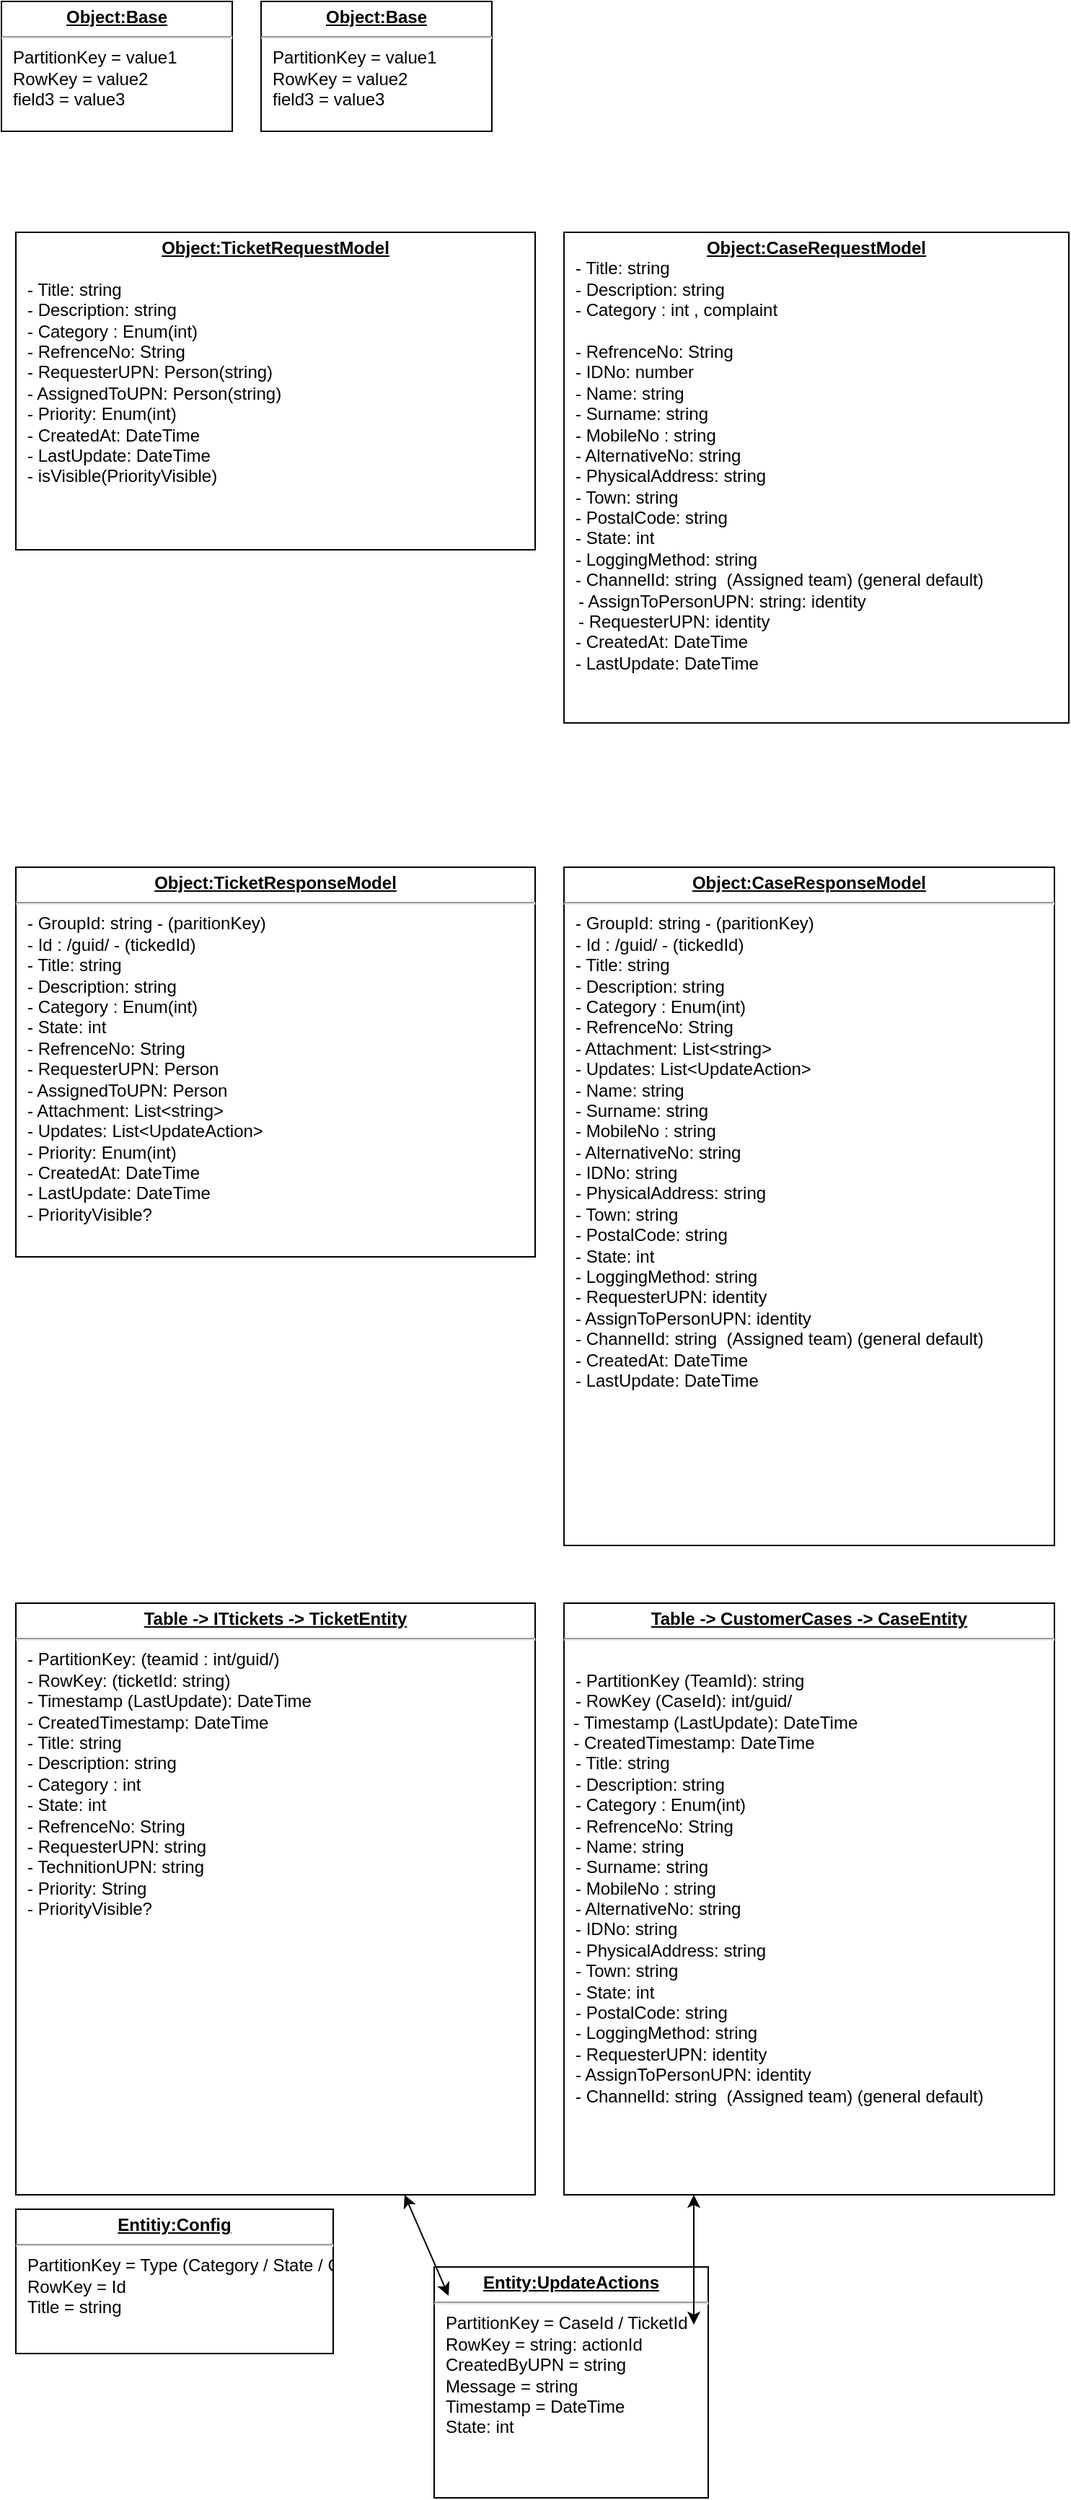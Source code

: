 <mxfile version="17.4.2" type="device"><diagram id="7FjovUC0fNF-Wo4amgPO" name="Page-1"><mxGraphModel dx="745" dy="1065" grid="1" gridSize="10" guides="1" tooltips="1" connect="1" arrows="1" fold="1" page="1" pageScale="1" pageWidth="827" pageHeight="1169" math="0" shadow="0"><root><mxCell id="0"/><mxCell id="1" parent="0"/><mxCell id="pesY3qWvUKqZ4ebxF9aK-1" value="&lt;p style=&quot;margin: 0px ; margin-top: 4px ; text-align: center ; text-decoration: underline&quot;&gt;&lt;b&gt;Object:TicketRequestModel&lt;/b&gt;&lt;/p&gt;&lt;p style=&quot;margin: 0px ; margin-left: 8px&quot;&gt;&lt;br&gt;&lt;/p&gt;&lt;p style=&quot;margin: 0px ; margin-left: 8px&quot;&gt;- Title: string&lt;/p&gt;&lt;p style=&quot;margin: 0px ; margin-left: 8px&quot;&gt;- Description: string&lt;/p&gt;&lt;p style=&quot;margin: 0px ; margin-left: 8px&quot;&gt;- Category : Enum(int)&lt;/p&gt;&lt;p style=&quot;margin: 0px ; margin-left: 8px&quot;&gt;- RefrenceNo: String&lt;/p&gt;&lt;p style=&quot;margin: 0px ; margin-left: 8px&quot;&gt;- RequesterUPN: Person(string)&lt;/p&gt;&lt;p style=&quot;margin: 0px ; margin-left: 8px&quot;&gt;- AssignedToUPN: Person(string)&lt;/p&gt;&lt;p style=&quot;margin: 0px ; margin-left: 8px&quot;&gt;- Priority: Enum(int)&lt;/p&gt;&lt;p style=&quot;margin: 0px ; margin-left: 8px&quot;&gt;&lt;span&gt;- CreatedAt: DateTime&lt;/span&gt;&lt;/p&gt;&lt;p style=&quot;margin: 0px ; margin-left: 8px&quot;&gt;- LastUpdate: DateTime&lt;/p&gt;&lt;p style=&quot;margin: 0px ; margin-left: 8px&quot;&gt;- isVisible(PriorityVisible)&lt;/p&gt;" style="verticalAlign=top;align=left;overflow=fill;fontSize=12;fontFamily=Helvetica;html=1;" parent="1" vertex="1"><mxGeometry x="20" y="170" width="360" height="220" as="geometry"/></mxCell><mxCell id="pesY3qWvUKqZ4ebxF9aK-3" value="&lt;p style=&quot;margin: 0px ; margin-top: 4px ; text-align: center ; text-decoration: underline&quot;&gt;&lt;b&gt;Object:Base&lt;/b&gt;&lt;/p&gt;&lt;hr&gt;&lt;p style=&quot;margin: 0px ; margin-left: 8px&quot;&gt;PartitionKey = value1&lt;br&gt;RowKey = value2&lt;br&gt;field3 = value3&lt;/p&gt;" style="verticalAlign=top;align=left;overflow=fill;fontSize=12;fontFamily=Helvetica;html=1;" parent="1" vertex="1"><mxGeometry x="10" y="10" width="160" height="90" as="geometry"/></mxCell><mxCell id="pesY3qWvUKqZ4ebxF9aK-4" value="&lt;p style=&quot;margin: 0px ; margin-top: 4px ; text-align: center ; text-decoration: underline&quot;&gt;&lt;b&gt;Object:Base&lt;/b&gt;&lt;/p&gt;&lt;hr&gt;&lt;p style=&quot;margin: 0px ; margin-left: 8px&quot;&gt;PartitionKey = value1&lt;br&gt;RowKey = value2&lt;br&gt;field3 = value3&lt;/p&gt;" style="verticalAlign=top;align=left;overflow=fill;fontSize=12;fontFamily=Helvetica;html=1;" parent="1" vertex="1"><mxGeometry x="190" y="10" width="160" height="90" as="geometry"/></mxCell><mxCell id="pesY3qWvUKqZ4ebxF9aK-5" value="&lt;p style=&quot;margin: 0px ; margin-top: 4px ; text-align: center ; text-decoration: underline&quot;&gt;&lt;b&gt;Object:CaseResponseModel&lt;/b&gt;&lt;/p&gt;&lt;hr&gt;&lt;p style=&quot;margin: 0px 0px 0px 8px&quot;&gt;- GroupId: string - (paritionKey)&lt;/p&gt;&lt;p style=&quot;margin: 0px 0px 0px 8px&quot;&gt;- Id : /guid/ - (tickedId)&lt;/p&gt;&lt;p style=&quot;margin: 0px 0px 0px 8px&quot;&gt;- Title: string&lt;/p&gt;&lt;p style=&quot;margin: 0px 0px 0px 8px&quot;&gt;- Description: string&lt;/p&gt;&lt;p style=&quot;margin: 0px 0px 0px 8px&quot;&gt;- Category : Enum(int)&lt;/p&gt;&lt;p style=&quot;margin: 0px 0px 0px 8px&quot;&gt;- RefrenceNo: String&lt;/p&gt;&lt;p style=&quot;margin: 0px 0px 0px 8px&quot;&gt;- Attachment: List&amp;lt;string&amp;gt;&lt;/p&gt;&lt;p style=&quot;margin: 0px 0px 0px 8px&quot;&gt;- Updates: List&amp;lt;UpdateAction&amp;gt;&lt;/p&gt;&lt;p style=&quot;margin: 0px ; margin-left: 8px&quot;&gt;- Name: string&lt;/p&gt;&lt;p style=&quot;margin: 0px ; margin-left: 8px&quot;&gt;- Surname: string&lt;br&gt;&lt;/p&gt;&lt;p style=&quot;margin: 0px ; margin-left: 8px&quot;&gt;- MobileNo : string&lt;br&gt;&lt;/p&gt;&lt;p style=&quot;margin: 0px ; margin-left: 8px&quot;&gt;- AlternativeNo: string&lt;/p&gt;&lt;p style=&quot;margin: 0px ; margin-left: 8px&quot;&gt;- IDNo: string&lt;/p&gt;&lt;p style=&quot;margin: 0px ; margin-left: 8px&quot;&gt;- PhysicalAddress: string&lt;/p&gt;&lt;p style=&quot;margin: 0px ; margin-left: 8px&quot;&gt;- Town: string&lt;/p&gt;&lt;p style=&quot;margin: 0px ; margin-left: 8px&quot;&gt;- PostalCode: string&lt;/p&gt;&lt;p style=&quot;margin: 0px ; margin-left: 8px&quot;&gt;- State: int&lt;/p&gt;&lt;p style=&quot;margin: 0px ; margin-left: 8px&quot;&gt;- LoggingMethod: string&lt;/p&gt;&lt;p style=&quot;margin: 0px ; margin-left: 8px&quot;&gt;- RequesterUPN: identity&lt;br&gt;&lt;/p&gt;&lt;p style=&quot;margin: 0px ; margin-left: 8px&quot;&gt;- AssignToPersonUPN: identity&lt;/p&gt;&lt;p style=&quot;margin: 0px ; margin-left: 8px&quot;&gt;&lt;span&gt;- ChannelId: string&amp;nbsp; (Assigned team) (general default)&lt;/span&gt;&lt;/p&gt;&lt;p style=&quot;margin: 0px 0px 0px 8px&quot;&gt;- CreatedAt: DateTime&lt;/p&gt;&lt;p style=&quot;margin: 0px 0px 0px 8px&quot;&gt;- LastUpdate: DateTime&lt;/p&gt;&amp;nbsp;" style="verticalAlign=top;align=left;overflow=fill;fontSize=12;fontFamily=Helvetica;html=1;" parent="1" vertex="1"><mxGeometry x="400" y="610" width="340" height="470" as="geometry"/></mxCell><mxCell id="pesY3qWvUKqZ4ebxF9aK-6" value="&lt;p style=&quot;margin: 0px ; margin-top: 4px ; text-align: center ; text-decoration: underline&quot;&gt;&lt;b&gt;Table -&amp;gt; CustomerCases -&amp;gt; CaseEntity&lt;/b&gt;&lt;/p&gt;&lt;hr&gt;&lt;p style=&quot;margin: 0px 0px 0px 8px&quot;&gt;&lt;br&gt;&lt;/p&gt;&lt;p style=&quot;margin: 0px 0px 0px 8px&quot;&gt;- PartitionKey (TeamId)&lt;span&gt;: string&lt;/span&gt;&lt;/p&gt;&lt;p style=&quot;margin: 0px 0px 0px 8px&quot;&gt;- RowKey (CaseId): int/guid/&lt;/p&gt;&amp;nbsp; - Timestamp (LastUpdate): DateTime&lt;br&gt;&amp;nbsp; - CreatedTimestamp: DateTime&lt;br&gt;&lt;p style=&quot;margin: 0px 0px 0px 8px&quot;&gt;- Title: string&lt;/p&gt;&lt;p style=&quot;margin: 0px 0px 0px 8px&quot;&gt;- Description: string&lt;/p&gt;&lt;p style=&quot;margin: 0px 0px 0px 8px&quot;&gt;- Category : Enum(int)&lt;/p&gt;&lt;p style=&quot;margin: 0px 0px 0px 8px&quot;&gt;- RefrenceNo: String&lt;/p&gt;&lt;p style=&quot;margin: 0px 0px 0px 8px&quot;&gt;- Name: string&lt;/p&gt;&lt;p style=&quot;margin: 0px 0px 0px 8px&quot;&gt;- Surname: string&lt;br&gt;&lt;/p&gt;&lt;p style=&quot;margin: 0px 0px 0px 8px&quot;&gt;- MobileNo : string&lt;br&gt;&lt;/p&gt;&lt;p style=&quot;margin: 0px 0px 0px 8px&quot;&gt;- AlternativeNo: string&lt;/p&gt;&lt;p style=&quot;margin: 0px 0px 0px 8px&quot;&gt;- IDNo: string&lt;/p&gt;&lt;p style=&quot;margin: 0px 0px 0px 8px&quot;&gt;- PhysicalAddress: string&lt;/p&gt;&lt;p style=&quot;margin: 0px 0px 0px 8px&quot;&gt;- Town: string&lt;/p&gt;&lt;p style=&quot;margin: 0px 0px 0px 8px&quot;&gt;- State: int&lt;/p&gt;&lt;p style=&quot;margin: 0px 0px 0px 8px&quot;&gt;- PostalCode: string&lt;/p&gt;&lt;p style=&quot;margin: 0px 0px 0px 8px&quot;&gt;- LoggingMethod: string&lt;/p&gt;&lt;p style=&quot;margin: 0px 0px 0px 8px&quot;&gt;- RequesterUPN: identity&lt;br&gt;&lt;/p&gt;&lt;p style=&quot;margin: 0px 0px 0px 8px&quot;&gt;- AssignToPersonUPN: identity&lt;/p&gt;&lt;p style=&quot;margin: 0px 0px 0px 8px&quot;&gt;- ChannelId: string&amp;nbsp; (Assigned team) (general default)&lt;/p&gt;&amp;nbsp;&amp;nbsp;" style="verticalAlign=top;align=left;overflow=fill;fontSize=12;fontFamily=Helvetica;html=1;" parent="1" vertex="1"><mxGeometry x="400" y="1120" width="340" height="410" as="geometry"/></mxCell><mxCell id="pesY3qWvUKqZ4ebxF9aK-7" value="&lt;p style=&quot;margin: 0px ; margin-top: 4px ; text-align: center ; text-decoration: underline&quot;&gt;&lt;b&gt;Table -&amp;gt; ITtickets -&amp;gt; TicketEntity&lt;/b&gt;&lt;/p&gt;&lt;hr&gt;&lt;p style=&quot;margin: 0px 0px 0px 8px&quot;&gt;- PartitionKey: (teamid : int/guid/)&lt;/p&gt;&lt;p style=&quot;margin: 0px 0px 0px 8px&quot;&gt;- RowKey: (ticketId: string)&lt;/p&gt;&lt;p style=&quot;margin: 0px 0px 0px 8px&quot;&gt;&lt;span&gt;- Timestamp (LastUpdate): DateTime&lt;/span&gt;&lt;/p&gt;&lt;p style=&quot;margin: 0px 0px 0px 8px&quot;&gt;- CreatedTimestamp: DateTime&lt;span&gt;&lt;br&gt;&lt;/span&gt;&lt;/p&gt;&lt;p style=&quot;margin: 0px 0px 0px 8px&quot;&gt;- Title: string&lt;/p&gt;&lt;p style=&quot;margin: 0px 0px 0px 8px&quot;&gt;- Description: string&lt;/p&gt;&lt;p style=&quot;margin: 0px 0px 0px 8px&quot;&gt;- Category : int&lt;/p&gt;&lt;p style=&quot;margin: 0px 0px 0px 8px&quot;&gt;- State: int&lt;/p&gt;&lt;p style=&quot;margin: 0px 0px 0px 8px&quot;&gt;- RefrenceNo: String&lt;/p&gt;&lt;p style=&quot;margin: 0px 0px 0px 8px&quot;&gt;- RequesterUPN: string&lt;/p&gt;&lt;p style=&quot;margin: 0px 0px 0px 8px&quot;&gt;- TechnitionUPN: string&lt;/p&gt;&lt;p style=&quot;margin: 0px 0px 0px 8px&quot;&gt;- Priority: String&lt;/p&gt;&lt;p style=&quot;margin: 0px 0px 0px 8px&quot;&gt;- PriorityVisible?&lt;br&gt;&lt;/p&gt;" style="verticalAlign=top;align=left;overflow=fill;fontSize=12;fontFamily=Helvetica;html=1;" parent="1" vertex="1"><mxGeometry x="20" y="1120" width="360" height="410" as="geometry"/></mxCell><mxCell id="pesY3qWvUKqZ4ebxF9aK-8" value="&lt;p style=&quot;margin: 0px ; margin-top: 4px ; text-align: center ; text-decoration: underline&quot;&gt;&lt;b&gt;Entity:UpdateActions&lt;/b&gt;&lt;/p&gt;&lt;hr&gt;&lt;p style=&quot;margin: 0px ; margin-left: 8px&quot;&gt;PartitionKey = CaseId / TicketId&lt;br&gt;RowKey = string: actionId&lt;br&gt;CreatedByUPN = string&lt;/p&gt;&lt;p style=&quot;margin: 0px ; margin-left: 8px&quot;&gt;Message = string&lt;br&gt;&lt;/p&gt;&lt;p style=&quot;margin: 0px ; margin-left: 8px&quot;&gt;Timestamp = DateTime&lt;/p&gt;&lt;p style=&quot;margin: 0px ; margin-left: 8px&quot;&gt;State: int&lt;/p&gt;" style="verticalAlign=top;align=left;overflow=fill;fontSize=12;fontFamily=Helvetica;html=1;" parent="1" vertex="1"><mxGeometry x="310" y="1580" width="190" height="160" as="geometry"/></mxCell><mxCell id="pesY3qWvUKqZ4ebxF9aK-9" value="&lt;p style=&quot;margin: 0px ; margin-top: 4px ; text-align: center ; text-decoration: underline&quot;&gt;&lt;b&gt;Entitiy:Config&lt;/b&gt;&lt;/p&gt;&lt;hr&gt;&lt;p style=&quot;margin: 0px ; margin-left: 8px&quot;&gt;PartitionKey = Type (Category / State / CaseType)&lt;br&gt;RowKey = Id&lt;/p&gt;&lt;p style=&quot;margin: 0px ; margin-left: 8px&quot;&gt;Title = string&lt;/p&gt;" style="verticalAlign=top;align=left;overflow=fill;fontSize=12;fontFamily=Helvetica;html=1;" parent="1" vertex="1"><mxGeometry x="20" y="1540" width="220" height="100" as="geometry"/></mxCell><mxCell id="MKccDakqeV684l2nqy96-1" value="&lt;p style=&quot;margin: 0px ; margin-top: 4px ; text-align: center ; text-decoration: underline&quot;&gt;&lt;b&gt;Object:TicketResponseModel&lt;/b&gt;&lt;/p&gt;&lt;hr&gt;&lt;p style=&quot;margin: 0px ; margin-left: 8px&quot;&gt;- GroupId: string - (paritionKey)&lt;/p&gt;&lt;p style=&quot;margin: 0px ; margin-left: 8px&quot;&gt;- Id : /guid/ - (tickedId)&lt;/p&gt;&lt;p style=&quot;margin: 0px ; margin-left: 8px&quot;&gt;- Title: string&lt;/p&gt;&lt;p style=&quot;margin: 0px ; margin-left: 8px&quot;&gt;- Description: string&lt;/p&gt;&lt;p style=&quot;margin: 0px ; margin-left: 8px&quot;&gt;- Category : Enum(int)&lt;/p&gt;&lt;p style=&quot;margin: 0px ; margin-left: 8px&quot;&gt;- State: int&lt;br&gt;&lt;/p&gt;&lt;p style=&quot;margin: 0px ; margin-left: 8px&quot;&gt;- RefrenceNo: String&lt;/p&gt;&lt;p style=&quot;margin: 0px ; margin-left: 8px&quot;&gt;- RequesterUPN: Person&lt;/p&gt;&lt;p style=&quot;margin: 0px ; margin-left: 8px&quot;&gt;- AssignedToUPN: Person&lt;/p&gt;&lt;p style=&quot;margin: 0px ; margin-left: 8px&quot;&gt;- Attachment: List&amp;lt;string&amp;gt;&lt;/p&gt;&lt;p style=&quot;margin: 0px ; margin-left: 8px&quot;&gt;- Updates: List&amp;lt;UpdateAction&amp;gt;&lt;/p&gt;&lt;p style=&quot;margin: 0px ; margin-left: 8px&quot;&gt;- Priority: Enum(int)&lt;/p&gt;&lt;p style=&quot;margin: 0px ; margin-left: 8px&quot;&gt;- CreatedAt: DateTime&lt;/p&gt;&lt;p style=&quot;margin: 0px ; margin-left: 8px&quot;&gt;- LastUpdate: DateTime&lt;/p&gt;&lt;p style=&quot;margin: 0px ; margin-left: 8px&quot;&gt;- PriorityVisible?&lt;/p&gt;" style="verticalAlign=top;align=left;overflow=fill;fontSize=12;fontFamily=Helvetica;html=1;" vertex="1" parent="1"><mxGeometry x="20" y="610" width="360" height="270" as="geometry"/></mxCell><mxCell id="MKccDakqeV684l2nqy96-2" value="&lt;p style=&quot;margin: 0px ; margin-top: 4px ; text-align: center ; text-decoration: underline&quot;&gt;&lt;b&gt;Object:CaseRequestModel&lt;/b&gt;&lt;/p&gt;&lt;p style=&quot;margin: 0px 0px 0px 8px&quot;&gt;- Title: string&lt;/p&gt;&lt;p style=&quot;margin: 0px 0px 0px 8px&quot;&gt;- Description: string&lt;/p&gt;&lt;p style=&quot;margin: 0px 0px 0px 8px&quot;&gt;- Category : int , complaint&lt;/p&gt;&lt;br&gt;&lt;p style=&quot;margin: 0px 0px 0px 8px&quot;&gt;- RefrenceNo: String&lt;/p&gt;&lt;p style=&quot;margin: 0px ; margin-left: 8px&quot;&gt;- IDNo: number&lt;br&gt;&lt;/p&gt;&lt;p style=&quot;margin: 0px ; margin-left: 8px&quot;&gt;- Name: string&lt;/p&gt;&lt;p style=&quot;margin: 0px ; margin-left: 8px&quot;&gt;- Surname: string&lt;br&gt;&lt;/p&gt;&lt;p style=&quot;margin: 0px ; margin-left: 8px&quot;&gt;- MobileNo : string&lt;br&gt;&lt;/p&gt;&lt;p style=&quot;margin: 0px ; margin-left: 8px&quot;&gt;- AlternativeNo: string&lt;/p&gt;&lt;p style=&quot;margin: 0px ; margin-left: 8px&quot;&gt;- PhysicalAddress: string&lt;/p&gt;&lt;p style=&quot;margin: 0px ; margin-left: 8px&quot;&gt;- Town: string&lt;/p&gt;&lt;p style=&quot;margin: 0px ; margin-left: 8px&quot;&gt;- PostalCode: string&lt;/p&gt;&lt;p style=&quot;margin: 0px ; margin-left: 8px&quot;&gt;- State: int&lt;/p&gt;&lt;p style=&quot;margin: 0px ; margin-left: 8px&quot;&gt;- LoggingMethod: string&lt;/p&gt;&lt;p style=&quot;margin: 0px ; margin-left: 8px&quot;&gt;&lt;span&gt;- ChannelId: string&amp;nbsp; (Assigned team) (general default)&lt;/span&gt;&lt;/p&gt;&amp;nbsp; &amp;nbsp;- AssignToPersonUPN: string: identity&lt;br&gt;&amp;nbsp; &amp;nbsp;- RequesterUPN: identity&lt;br&gt;&lt;p style=&quot;margin: 0px 0px 0px 8px&quot;&gt;- CreatedAt: DateTime&lt;/p&gt;&lt;p style=&quot;margin: 0px 0px 0px 8px&quot;&gt;- LastUpdate: DateTime&lt;/p&gt;" style="verticalAlign=top;align=left;overflow=fill;fontSize=12;fontFamily=Helvetica;html=1;" vertex="1" parent="1"><mxGeometry x="400" y="170" width="350" height="340" as="geometry"/></mxCell><mxCell id="MKccDakqeV684l2nqy96-3" value="" style="endArrow=classic;startArrow=classic;html=1;rounded=0;" edge="1" parent="1"><mxGeometry width="50" height="50" relative="1" as="geometry"><mxPoint x="490" y="1620" as="sourcePoint"/><mxPoint x="490" y="1530" as="targetPoint"/></mxGeometry></mxCell><mxCell id="MKccDakqeV684l2nqy96-4" value="" style="endArrow=classic;startArrow=classic;html=1;rounded=0;" edge="1" parent="1" target="pesY3qWvUKqZ4ebxF9aK-7"><mxGeometry width="50" height="50" relative="1" as="geometry"><mxPoint x="320" y="1600" as="sourcePoint"/><mxPoint x="370" y="1550" as="targetPoint"/></mxGeometry></mxCell></root></mxGraphModel></diagram></mxfile>